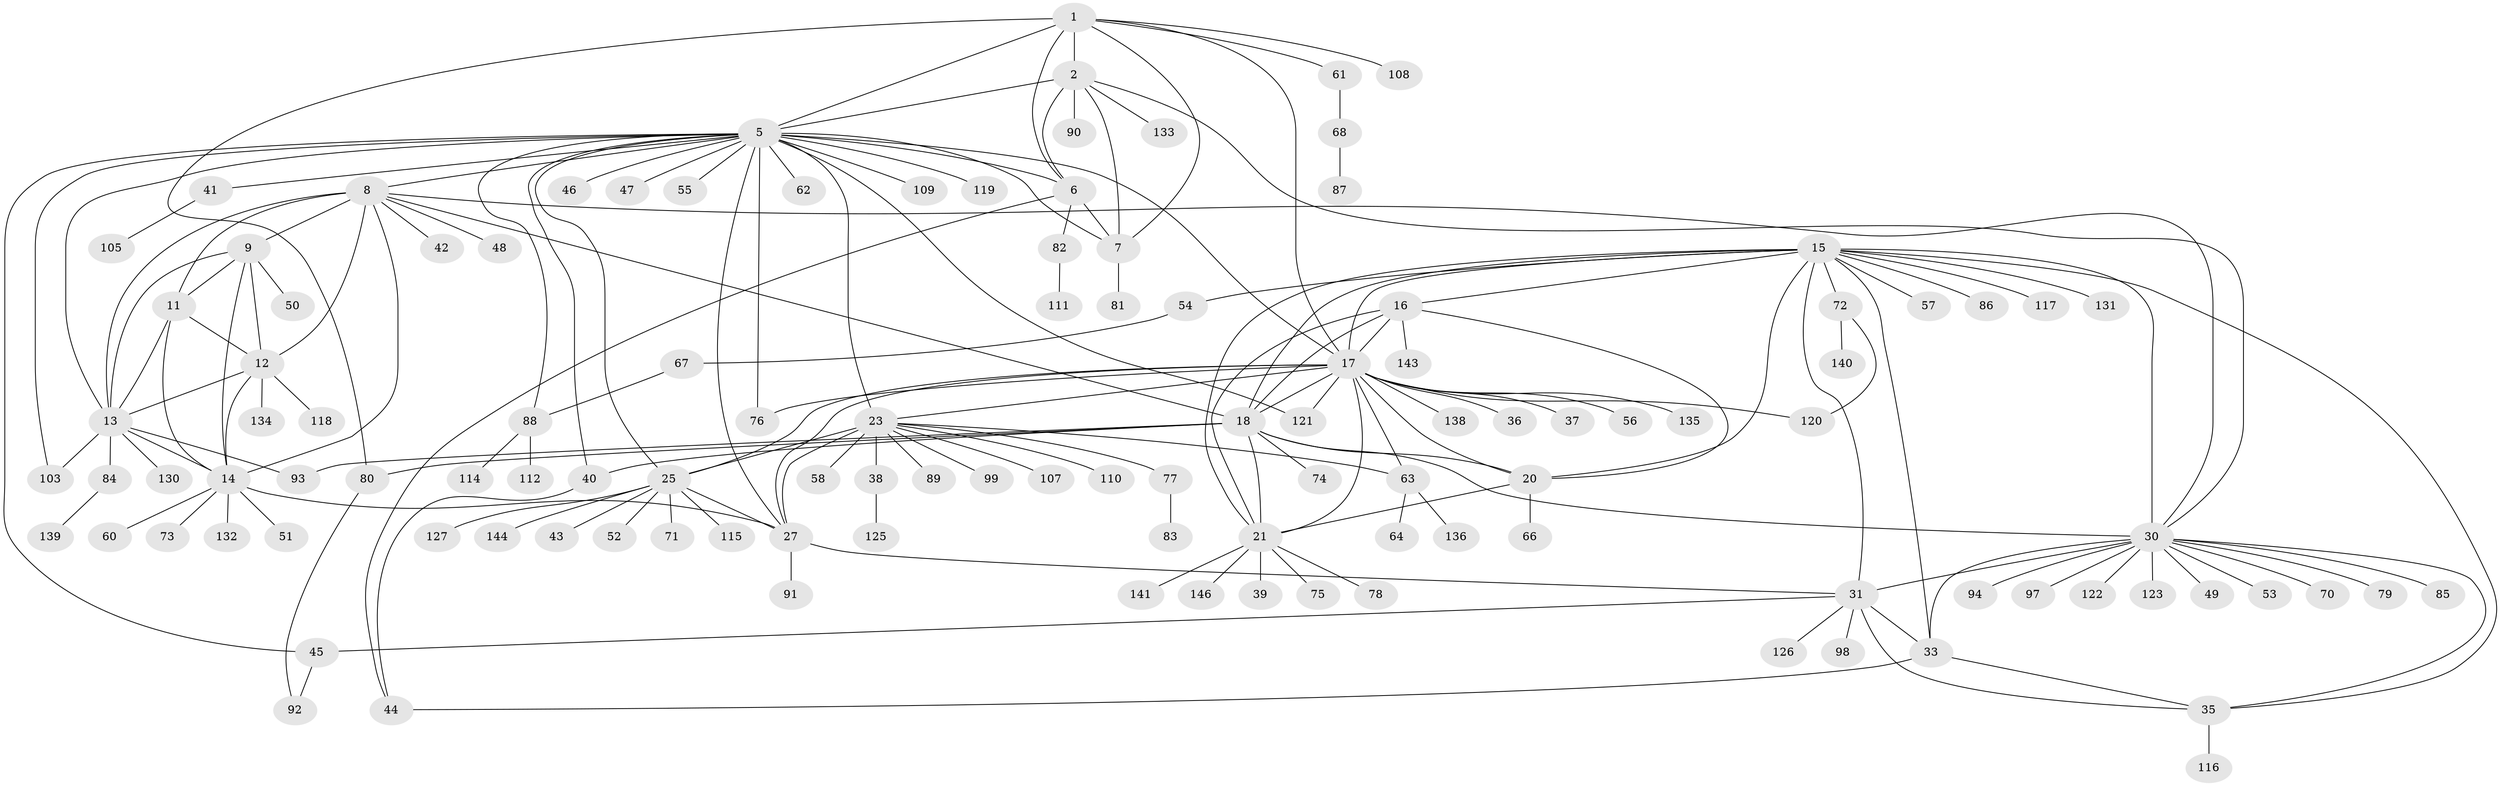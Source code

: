 // Generated by graph-tools (version 1.1) at 2025/24/03/03/25 07:24:10]
// undirected, 118 vertices, 176 edges
graph export_dot {
graph [start="1"]
  node [color=gray90,style=filled];
  1 [super="+4"];
  2 [super="+3"];
  5 [super="+26"];
  6 [super="+96"];
  7 [super="+113"];
  8 [super="+10"];
  9 [super="+142"];
  11;
  12 [super="+128"];
  13 [super="+69"];
  14 [super="+100"];
  15 [super="+29"];
  16 [super="+19"];
  17 [super="+22"];
  18 [super="+101"];
  20 [super="+65"];
  21 [super="+124"];
  23 [super="+24"];
  25 [super="+104"];
  27 [super="+28"];
  30 [super="+34"];
  31 [super="+32"];
  33;
  35 [super="+59"];
  36;
  37;
  38;
  39;
  40 [super="+102"];
  41;
  42;
  43;
  44;
  45;
  46;
  47;
  48 [super="+106"];
  49;
  50;
  51;
  52;
  53;
  54;
  55;
  56;
  57;
  58;
  60;
  61 [super="+129"];
  62;
  63;
  64;
  66;
  67;
  68;
  70;
  71;
  72 [super="+95"];
  73;
  74;
  75;
  76;
  77;
  78;
  79;
  80;
  81;
  82 [super="+137"];
  83;
  84;
  85;
  86;
  87;
  88;
  89;
  90;
  91;
  92;
  93;
  94;
  97;
  98;
  99;
  103;
  105;
  107;
  108;
  109;
  110;
  111;
  112;
  114;
  115;
  116;
  117;
  118;
  119;
  120;
  121;
  122;
  123;
  125 [super="+145"];
  126;
  127;
  130;
  131;
  132;
  133;
  134;
  135;
  136;
  138;
  139;
  140;
  141;
  143;
  144;
  146;
  1 -- 2 [weight=4];
  1 -- 5 [weight=2];
  1 -- 6 [weight=2];
  1 -- 7 [weight=2];
  1 -- 61;
  1 -- 108;
  1 -- 80;
  1 -- 17;
  2 -- 5 [weight=2];
  2 -- 6 [weight=2];
  2 -- 7 [weight=2];
  2 -- 30;
  2 -- 90;
  2 -- 133;
  5 -- 6;
  5 -- 7;
  5 -- 41;
  5 -- 46;
  5 -- 47;
  5 -- 62;
  5 -- 88;
  5 -- 103;
  5 -- 109;
  5 -- 119;
  5 -- 121;
  5 -- 40;
  5 -- 76;
  5 -- 45;
  5 -- 55;
  5 -- 23 [weight=2];
  5 -- 25;
  5 -- 27 [weight=2];
  5 -- 17;
  5 -- 8;
  5 -- 13;
  6 -- 7;
  6 -- 82;
  6 -- 44;
  7 -- 81;
  8 -- 9 [weight=2];
  8 -- 11 [weight=2];
  8 -- 12 [weight=2];
  8 -- 13 [weight=2];
  8 -- 14 [weight=2];
  8 -- 18;
  8 -- 30;
  8 -- 42;
  8 -- 48;
  9 -- 11;
  9 -- 12;
  9 -- 13;
  9 -- 14;
  9 -- 50;
  11 -- 12;
  11 -- 13;
  11 -- 14;
  12 -- 13;
  12 -- 14;
  12 -- 118;
  12 -- 134;
  13 -- 14;
  13 -- 93;
  13 -- 130;
  13 -- 84;
  13 -- 103;
  14 -- 51;
  14 -- 60;
  14 -- 73;
  14 -- 132;
  14 -- 27;
  15 -- 16 [weight=2];
  15 -- 17;
  15 -- 18;
  15 -- 20;
  15 -- 21;
  15 -- 54;
  15 -- 33;
  15 -- 35;
  15 -- 131;
  15 -- 72;
  15 -- 117;
  15 -- 86;
  15 -- 57;
  15 -- 30 [weight=2];
  15 -- 31 [weight=2];
  16 -- 17 [weight=2];
  16 -- 18 [weight=2];
  16 -- 20 [weight=2];
  16 -- 21 [weight=2];
  16 -- 143;
  17 -- 18;
  17 -- 20;
  17 -- 21;
  17 -- 56;
  17 -- 63;
  17 -- 76;
  17 -- 121;
  17 -- 138;
  17 -- 36;
  17 -- 37;
  17 -- 135;
  17 -- 23 [weight=2];
  17 -- 25;
  17 -- 27 [weight=2];
  17 -- 120;
  18 -- 20;
  18 -- 21;
  18 -- 40;
  18 -- 74;
  18 -- 80;
  18 -- 93;
  18 -- 30;
  20 -- 21;
  20 -- 66;
  21 -- 39;
  21 -- 75;
  21 -- 78;
  21 -- 141;
  21 -- 146;
  23 -- 25 [weight=2];
  23 -- 27 [weight=4];
  23 -- 77;
  23 -- 89;
  23 -- 107;
  23 -- 99;
  23 -- 38;
  23 -- 110;
  23 -- 58;
  23 -- 63;
  25 -- 27 [weight=2];
  25 -- 43;
  25 -- 52;
  25 -- 71;
  25 -- 115;
  25 -- 127;
  25 -- 144;
  27 -- 91;
  27 -- 31;
  30 -- 31 [weight=4];
  30 -- 33 [weight=2];
  30 -- 35 [weight=2];
  30 -- 53;
  30 -- 70;
  30 -- 79;
  30 -- 94;
  30 -- 97;
  30 -- 122;
  30 -- 49;
  30 -- 85;
  30 -- 123;
  31 -- 33 [weight=2];
  31 -- 35 [weight=2];
  31 -- 45;
  31 -- 98;
  31 -- 126;
  33 -- 35;
  33 -- 44;
  35 -- 116;
  38 -- 125;
  40 -- 44;
  41 -- 105;
  45 -- 92;
  54 -- 67;
  61 -- 68;
  63 -- 64;
  63 -- 136;
  67 -- 88;
  68 -- 87;
  72 -- 120;
  72 -- 140;
  77 -- 83;
  80 -- 92;
  82 -- 111;
  84 -- 139;
  88 -- 112;
  88 -- 114;
}

